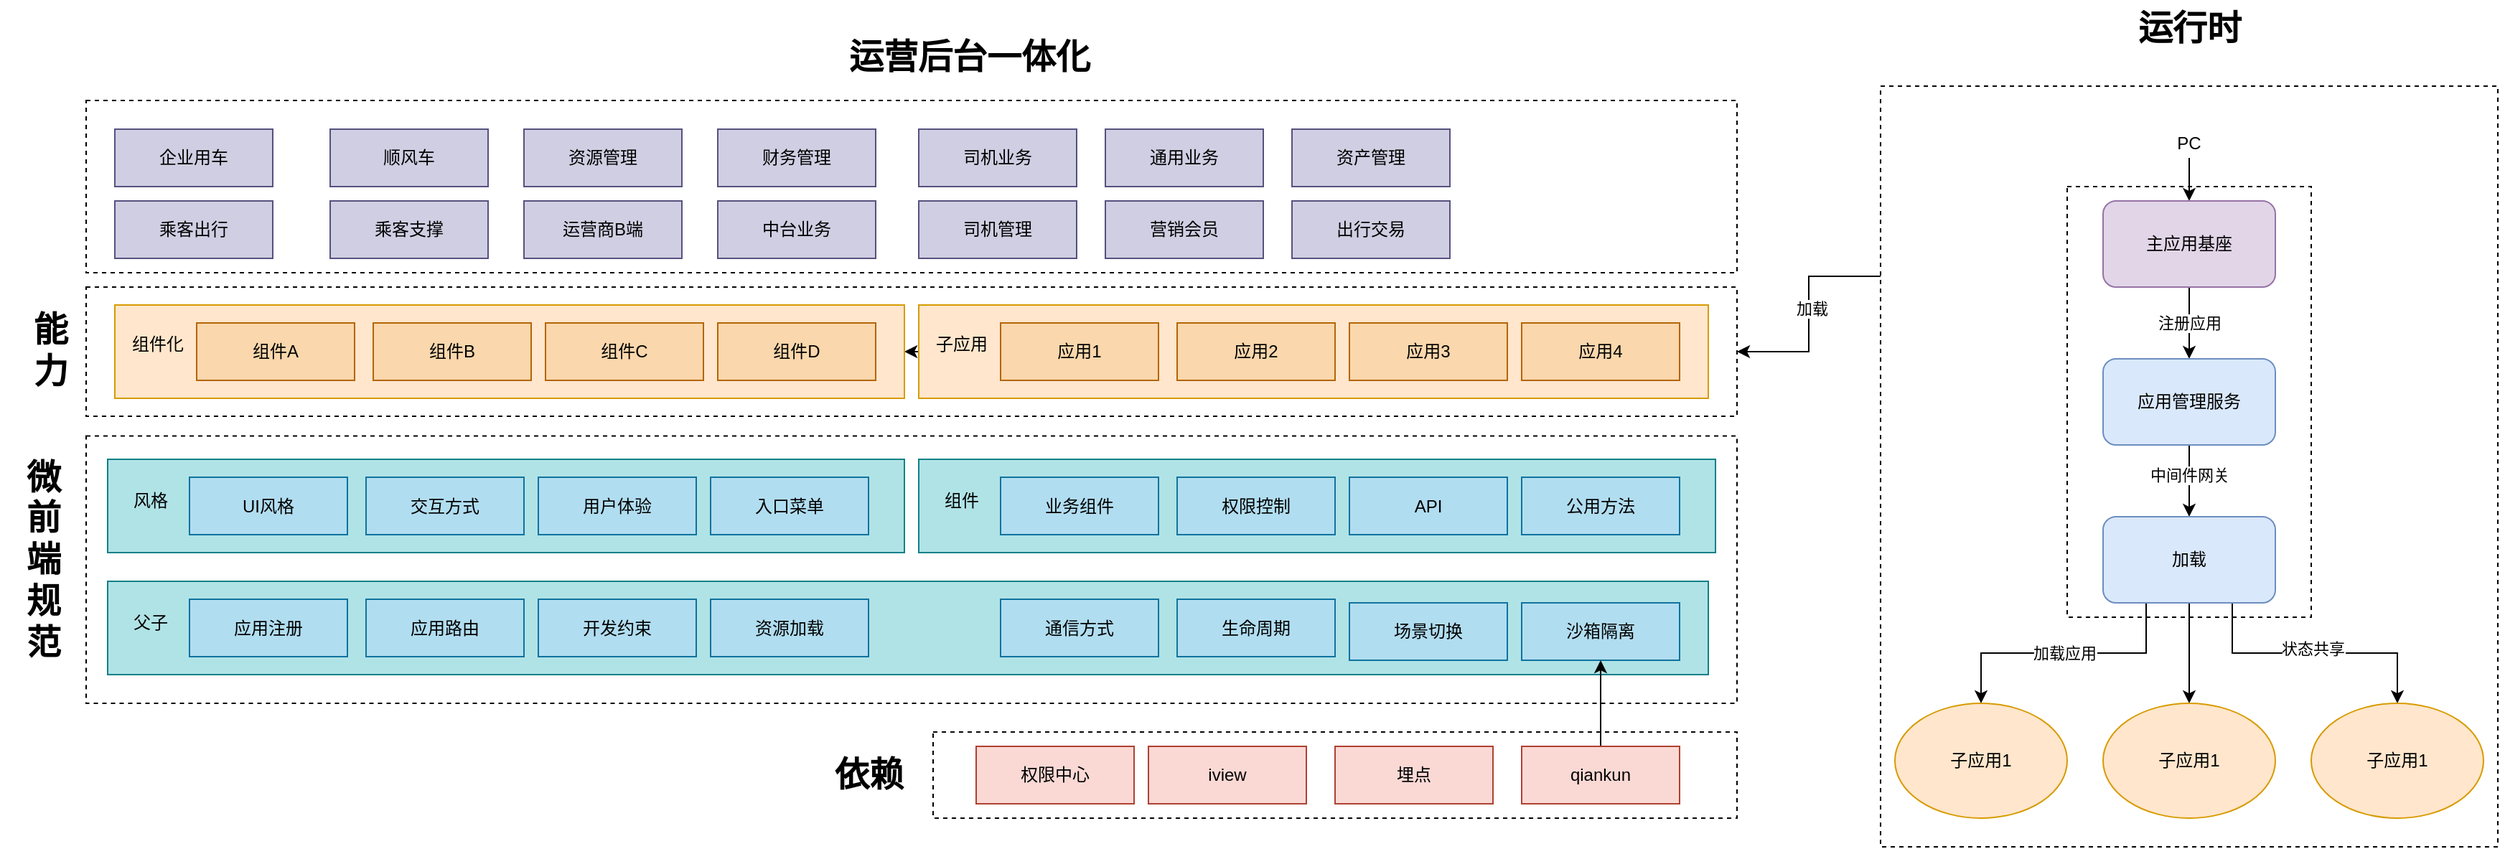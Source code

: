 <mxfile version="14.6.6" type="device"><diagram id="mC4KT3fztXYl9CYjZmOD" name="第 1 页"><mxGraphModel dx="2013" dy="703" grid="1" gridSize="10" guides="1" tooltips="1" connect="1" arrows="1" fold="1" page="1" pageScale="1" pageWidth="827" pageHeight="1169" math="0" shadow="0"><root><mxCell id="0"/><mxCell id="1" parent="0"/><mxCell id="tSczwuI4GlgGF78nVB5c-97" value="" style="rounded=0;whiteSpace=wrap;html=1;dashed=1;" vertex="1" parent="1"><mxGeometry x="-140" y="690" width="560" height="60" as="geometry"/></mxCell><mxCell id="tSczwuI4GlgGF78nVB5c-75" value="" style="rounded=0;whiteSpace=wrap;html=1;dashed=1;" vertex="1" parent="1"><mxGeometry x="-730" y="483.75" width="1150" height="186.25" as="geometry"/></mxCell><mxCell id="tSczwuI4GlgGF78nVB5c-120" style="edgeStyle=orthogonalEdgeStyle;rounded=0;orthogonalLoop=1;jettySize=auto;html=1;exitX=0;exitY=0.25;exitDx=0;exitDy=0;entryX=1;entryY=0.5;entryDx=0;entryDy=0;" edge="1" parent="1" source="tSczwuI4GlgGF78nVB5c-1" target="tSczwuI4GlgGF78nVB5c-28"><mxGeometry relative="1" as="geometry"/></mxCell><mxCell id="tSczwuI4GlgGF78nVB5c-121" value="加载" style="edgeLabel;html=1;align=center;verticalAlign=middle;resizable=0;points=[];" vertex="1" connectable="0" parent="tSczwuI4GlgGF78nVB5c-120"><mxGeometry x="-0.057" y="2" relative="1" as="geometry"><mxPoint as="offset"/></mxGeometry></mxCell><mxCell id="tSczwuI4GlgGF78nVB5c-1" value="" style="rounded=0;whiteSpace=wrap;html=1;dashed=1;" vertex="1" parent="1"><mxGeometry x="520" y="240" width="430" height="530" as="geometry"/></mxCell><mxCell id="tSczwuI4GlgGF78nVB5c-17" value="" style="rounded=0;whiteSpace=wrap;html=1;dashed=1;" vertex="1" parent="1"><mxGeometry x="650" y="310" width="170" height="300" as="geometry"/></mxCell><mxCell id="tSczwuI4GlgGF78nVB5c-14" style="edgeStyle=orthogonalEdgeStyle;rounded=0;orthogonalLoop=1;jettySize=auto;html=1;entryX=0.5;entryY=0;entryDx=0;entryDy=0;" edge="1" parent="1" source="tSczwuI4GlgGF78nVB5c-3" target="tSczwuI4GlgGF78nVB5c-5"><mxGeometry relative="1" as="geometry"/></mxCell><mxCell id="tSczwuI4GlgGF78nVB5c-3" value="PC" style="text;html=1;strokeColor=none;fillColor=none;align=center;verticalAlign=middle;whiteSpace=wrap;rounded=0;dashed=1;" vertex="1" parent="1"><mxGeometry x="715" y="270" width="40" height="20" as="geometry"/></mxCell><mxCell id="tSczwuI4GlgGF78nVB5c-15" value="注册应用" style="edgeStyle=orthogonalEdgeStyle;rounded=0;orthogonalLoop=1;jettySize=auto;html=1;" edge="1" parent="1" source="tSczwuI4GlgGF78nVB5c-5" target="tSczwuI4GlgGF78nVB5c-6"><mxGeometry relative="1" as="geometry"/></mxCell><mxCell id="tSczwuI4GlgGF78nVB5c-5" value="主应用基座" style="rounded=1;whiteSpace=wrap;html=1;fillColor=#e1d5e7;strokeColor=#9673a6;" vertex="1" parent="1"><mxGeometry x="675" y="320" width="120" height="60" as="geometry"/></mxCell><mxCell id="tSczwuI4GlgGF78nVB5c-16" style="edgeStyle=orthogonalEdgeStyle;rounded=0;orthogonalLoop=1;jettySize=auto;html=1;entryX=0.5;entryY=0;entryDx=0;entryDy=0;" edge="1" parent="1" source="tSczwuI4GlgGF78nVB5c-6" target="tSczwuI4GlgGF78nVB5c-7"><mxGeometry relative="1" as="geometry"/></mxCell><mxCell id="tSczwuI4GlgGF78nVB5c-26" value="中间件网关" style="edgeLabel;html=1;align=center;verticalAlign=middle;resizable=0;points=[];" vertex="1" connectable="0" parent="tSczwuI4GlgGF78nVB5c-16"><mxGeometry x="0.333" y="4" relative="1" as="geometry"><mxPoint x="-4" y="-13" as="offset"/></mxGeometry></mxCell><mxCell id="tSczwuI4GlgGF78nVB5c-6" value="应用管理服务" style="rounded=1;whiteSpace=wrap;html=1;fillColor=#dae8fc;strokeColor=#6c8ebf;" vertex="1" parent="1"><mxGeometry x="675" y="430" width="120" height="60" as="geometry"/></mxCell><mxCell id="tSczwuI4GlgGF78nVB5c-21" value="加载应用" style="edgeStyle=orthogonalEdgeStyle;rounded=0;orthogonalLoop=1;jettySize=auto;html=1;exitX=0.25;exitY=1;exitDx=0;exitDy=0;entryX=0.5;entryY=0;entryDx=0;entryDy=0;" edge="1" parent="1" source="tSczwuI4GlgGF78nVB5c-7" target="tSczwuI4GlgGF78nVB5c-9"><mxGeometry relative="1" as="geometry"/></mxCell><mxCell id="tSczwuI4GlgGF78nVB5c-22" style="edgeStyle=orthogonalEdgeStyle;rounded=0;orthogonalLoop=1;jettySize=auto;html=1;exitX=0.5;exitY=1;exitDx=0;exitDy=0;entryX=0.5;entryY=0;entryDx=0;entryDy=0;" edge="1" parent="1" source="tSczwuI4GlgGF78nVB5c-7" target="tSczwuI4GlgGF78nVB5c-12"><mxGeometry relative="1" as="geometry"/></mxCell><mxCell id="tSczwuI4GlgGF78nVB5c-23" style="edgeStyle=orthogonalEdgeStyle;rounded=0;orthogonalLoop=1;jettySize=auto;html=1;exitX=0.75;exitY=1;exitDx=0;exitDy=0;entryX=0.5;entryY=0;entryDx=0;entryDy=0;" edge="1" parent="1" source="tSczwuI4GlgGF78nVB5c-7" target="tSczwuI4GlgGF78nVB5c-13"><mxGeometry relative="1" as="geometry"/></mxCell><mxCell id="tSczwuI4GlgGF78nVB5c-24" value="状态共享" style="edgeLabel;html=1;align=center;verticalAlign=middle;resizable=0;points=[];" vertex="1" connectable="0" parent="tSczwuI4GlgGF78nVB5c-23"><mxGeometry x="-0.015" y="4" relative="1" as="geometry"><mxPoint y="1" as="offset"/></mxGeometry></mxCell><mxCell id="tSczwuI4GlgGF78nVB5c-7" value="加载" style="rounded=1;whiteSpace=wrap;html=1;fillColor=#dae8fc;strokeColor=#6c8ebf;" vertex="1" parent="1"><mxGeometry x="675" y="540" width="120" height="60" as="geometry"/></mxCell><mxCell id="tSczwuI4GlgGF78nVB5c-9" value="子应用1" style="ellipse;whiteSpace=wrap;html=1;fillColor=#ffe6cc;strokeColor=#d79b00;" vertex="1" parent="1"><mxGeometry x="530" y="670" width="120" height="80" as="geometry"/></mxCell><mxCell id="tSczwuI4GlgGF78nVB5c-12" value="子应用1" style="ellipse;whiteSpace=wrap;html=1;fillColor=#ffe6cc;strokeColor=#d79b00;" vertex="1" parent="1"><mxGeometry x="675" y="670" width="120" height="80" as="geometry"/></mxCell><mxCell id="tSczwuI4GlgGF78nVB5c-13" value="子应用1" style="ellipse;whiteSpace=wrap;html=1;fillColor=#ffe6cc;strokeColor=#d79b00;" vertex="1" parent="1"><mxGeometry x="820" y="670" width="120" height="80" as="geometry"/></mxCell><mxCell id="tSczwuI4GlgGF78nVB5c-27" value="运行时" style="text;strokeColor=none;fillColor=none;html=1;fontSize=24;fontStyle=1;verticalAlign=middle;align=center;dashed=1;" vertex="1" parent="1"><mxGeometry x="685" y="180" width="100" height="40" as="geometry"/></mxCell><mxCell id="tSczwuI4GlgGF78nVB5c-28" value="" style="rounded=0;whiteSpace=wrap;html=1;dashed=1;" vertex="1" parent="1"><mxGeometry x="-730" y="380" width="1150" height="90" as="geometry"/></mxCell><mxCell id="tSczwuI4GlgGF78nVB5c-100" style="edgeStyle=orthogonalEdgeStyle;rounded=0;orthogonalLoop=1;jettySize=auto;html=1;exitX=0;exitY=0.5;exitDx=0;exitDy=0;entryX=1;entryY=0.5;entryDx=0;entryDy=0;" edge="1" parent="1" source="tSczwuI4GlgGF78nVB5c-35" target="tSczwuI4GlgGF78nVB5c-41"><mxGeometry relative="1" as="geometry"/></mxCell><mxCell id="tSczwuI4GlgGF78nVB5c-35" value="" style="rounded=0;whiteSpace=wrap;html=1;fillColor=#ffe6cc;strokeColor=#d79b00;" vertex="1" parent="1"><mxGeometry x="-150" y="392.5" width="550" height="65" as="geometry"/></mxCell><mxCell id="tSczwuI4GlgGF78nVB5c-36" value="子应用" style="text;html=1;strokeColor=none;fillColor=none;align=center;verticalAlign=middle;whiteSpace=wrap;rounded=0;" vertex="1" parent="1"><mxGeometry x="-140" y="410" width="40" height="20" as="geometry"/></mxCell><mxCell id="tSczwuI4GlgGF78nVB5c-37" value="应用1" style="rounded=0;whiteSpace=wrap;html=1;fillColor=#fad7ac;strokeColor=#b46504;" vertex="1" parent="1"><mxGeometry x="-93" y="405" width="110" height="40" as="geometry"/></mxCell><mxCell id="tSczwuI4GlgGF78nVB5c-38" value="应用3" style="rounded=0;whiteSpace=wrap;html=1;fillColor=#fad7ac;strokeColor=#b46504;" vertex="1" parent="1"><mxGeometry x="150" y="405" width="110" height="40" as="geometry"/></mxCell><mxCell id="tSczwuI4GlgGF78nVB5c-39" value="应用2" style="rounded=0;whiteSpace=wrap;html=1;fillColor=#fad7ac;strokeColor=#b46504;" vertex="1" parent="1"><mxGeometry x="30" y="405" width="110" height="40" as="geometry"/></mxCell><mxCell id="tSczwuI4GlgGF78nVB5c-40" value="应用4" style="rounded=0;whiteSpace=wrap;html=1;fillColor=#fad7ac;strokeColor=#b46504;" vertex="1" parent="1"><mxGeometry x="270" y="405" width="110" height="40" as="geometry"/></mxCell><mxCell id="tSczwuI4GlgGF78nVB5c-41" value="" style="rounded=0;whiteSpace=wrap;html=1;fillColor=#ffe6cc;strokeColor=#d79b00;" vertex="1" parent="1"><mxGeometry x="-710" y="392.5" width="550" height="65" as="geometry"/></mxCell><mxCell id="tSczwuI4GlgGF78nVB5c-42" value="组件化" style="text;html=1;strokeColor=none;fillColor=none;align=center;verticalAlign=middle;whiteSpace=wrap;rounded=0;" vertex="1" parent="1"><mxGeometry x="-700" y="410" width="40" height="20" as="geometry"/></mxCell><mxCell id="tSczwuI4GlgGF78nVB5c-43" value="组件A" style="rounded=0;whiteSpace=wrap;html=1;fillColor=#fad7ac;strokeColor=#b46504;" vertex="1" parent="1"><mxGeometry x="-653" y="405" width="110" height="40" as="geometry"/></mxCell><mxCell id="tSczwuI4GlgGF78nVB5c-44" value="组件C" style="rounded=0;whiteSpace=wrap;html=1;fillColor=#fad7ac;strokeColor=#b46504;" vertex="1" parent="1"><mxGeometry x="-410" y="405" width="110" height="40" as="geometry"/></mxCell><mxCell id="tSczwuI4GlgGF78nVB5c-45" value="组件B" style="rounded=0;whiteSpace=wrap;html=1;fillColor=#fad7ac;strokeColor=#b46504;" vertex="1" parent="1"><mxGeometry x="-530" y="405" width="110" height="40" as="geometry"/></mxCell><mxCell id="tSczwuI4GlgGF78nVB5c-46" value="组件D" style="rounded=0;whiteSpace=wrap;html=1;fillColor=#fad7ac;strokeColor=#b46504;" vertex="1" parent="1"><mxGeometry x="-290" y="405" width="110" height="40" as="geometry"/></mxCell><mxCell id="tSczwuI4GlgGF78nVB5c-47" value="" style="rounded=0;whiteSpace=wrap;html=1;fillColor=#b0e3e6;strokeColor=#0e8088;" vertex="1" parent="1"><mxGeometry x="-715" y="585" width="1115" height="65" as="geometry"/></mxCell><mxCell id="tSczwuI4GlgGF78nVB5c-48" value="父子" style="text;html=1;strokeColor=none;fillColor=none;align=center;verticalAlign=middle;whiteSpace=wrap;rounded=0;" vertex="1" parent="1"><mxGeometry x="-705" y="602.5" width="40" height="22.5" as="geometry"/></mxCell><mxCell id="tSczwuI4GlgGF78nVB5c-49" value="应用注册" style="rounded=0;whiteSpace=wrap;html=1;fillColor=#b1ddf0;strokeColor=#10739e;" vertex="1" parent="1"><mxGeometry x="-658" y="597.5" width="110" height="40" as="geometry"/></mxCell><mxCell id="tSczwuI4GlgGF78nVB5c-50" value="开发约束" style="rounded=0;whiteSpace=wrap;html=1;fillColor=#b1ddf0;strokeColor=#10739e;" vertex="1" parent="1"><mxGeometry x="-415" y="597.5" width="110" height="40" as="geometry"/></mxCell><mxCell id="tSczwuI4GlgGF78nVB5c-51" value="应用路由" style="rounded=0;whiteSpace=wrap;html=1;fillColor=#b1ddf0;strokeColor=#10739e;" vertex="1" parent="1"><mxGeometry x="-535" y="597.5" width="110" height="40" as="geometry"/></mxCell><mxCell id="tSczwuI4GlgGF78nVB5c-52" value="资源加载" style="rounded=0;whiteSpace=wrap;html=1;fillColor=#b1ddf0;strokeColor=#10739e;" vertex="1" parent="1"><mxGeometry x="-295" y="597.5" width="110" height="40" as="geometry"/></mxCell><mxCell id="tSczwuI4GlgGF78nVB5c-53" value="通信方式" style="rounded=0;whiteSpace=wrap;html=1;fillColor=#b1ddf0;strokeColor=#10739e;" vertex="1" parent="1"><mxGeometry x="-93" y="597.5" width="110" height="40" as="geometry"/></mxCell><mxCell id="tSczwuI4GlgGF78nVB5c-54" value="生命周期" style="rounded=0;whiteSpace=wrap;html=1;fillColor=#b1ddf0;strokeColor=#10739e;" vertex="1" parent="1"><mxGeometry x="30" y="597.5" width="110" height="40" as="geometry"/></mxCell><mxCell id="tSczwuI4GlgGF78nVB5c-55" value="沙箱隔离" style="rounded=0;whiteSpace=wrap;html=1;fillColor=#b1ddf0;strokeColor=#10739e;" vertex="1" parent="1"><mxGeometry x="270" y="600" width="110" height="40" as="geometry"/></mxCell><mxCell id="tSczwuI4GlgGF78nVB5c-56" value="场景切换" style="rounded=0;whiteSpace=wrap;html=1;fillColor=#b1ddf0;strokeColor=#10739e;" vertex="1" parent="1"><mxGeometry x="150" y="600" width="110" height="40" as="geometry"/></mxCell><mxCell id="tSczwuI4GlgGF78nVB5c-57" value="" style="rounded=0;whiteSpace=wrap;html=1;fillColor=#b0e3e6;strokeColor=#0e8088;" vertex="1" parent="1"><mxGeometry x="-715" y="500" width="555" height="65" as="geometry"/></mxCell><mxCell id="tSczwuI4GlgGF78nVB5c-58" value="风格" style="text;html=1;strokeColor=none;fillColor=none;align=center;verticalAlign=middle;whiteSpace=wrap;rounded=0;" vertex="1" parent="1"><mxGeometry x="-705" y="517.5" width="40" height="22.5" as="geometry"/></mxCell><mxCell id="tSczwuI4GlgGF78nVB5c-59" value="UI风格" style="rounded=0;whiteSpace=wrap;html=1;fillColor=#b1ddf0;strokeColor=#10739e;" vertex="1" parent="1"><mxGeometry x="-658" y="512.5" width="110" height="40" as="geometry"/></mxCell><mxCell id="tSczwuI4GlgGF78nVB5c-60" value="用户体验" style="rounded=0;whiteSpace=wrap;html=1;fillColor=#b1ddf0;strokeColor=#10739e;" vertex="1" parent="1"><mxGeometry x="-415" y="512.5" width="110" height="40" as="geometry"/></mxCell><mxCell id="tSczwuI4GlgGF78nVB5c-61" value="交互方式" style="rounded=0;whiteSpace=wrap;html=1;fillColor=#b1ddf0;strokeColor=#10739e;" vertex="1" parent="1"><mxGeometry x="-535" y="512.5" width="110" height="40" as="geometry"/></mxCell><mxCell id="tSczwuI4GlgGF78nVB5c-62" value="入口菜单" style="rounded=0;whiteSpace=wrap;html=1;fillColor=#b1ddf0;strokeColor=#10739e;" vertex="1" parent="1"><mxGeometry x="-295" y="512.5" width="110" height="40" as="geometry"/></mxCell><mxCell id="tSczwuI4GlgGF78nVB5c-67" value="" style="rounded=0;whiteSpace=wrap;html=1;fillColor=#b0e3e6;strokeColor=#0e8088;" vertex="1" parent="1"><mxGeometry x="-150" y="500" width="555" height="65" as="geometry"/></mxCell><mxCell id="tSczwuI4GlgGF78nVB5c-68" value="组件" style="text;html=1;strokeColor=none;fillColor=none;align=center;verticalAlign=middle;whiteSpace=wrap;rounded=0;" vertex="1" parent="1"><mxGeometry x="-140" y="517.5" width="40" height="22.5" as="geometry"/></mxCell><mxCell id="tSczwuI4GlgGF78nVB5c-69" value="业务组件" style="rounded=0;whiteSpace=wrap;html=1;fillColor=#b1ddf0;strokeColor=#10739e;" vertex="1" parent="1"><mxGeometry x="-93" y="512.5" width="110" height="40" as="geometry"/></mxCell><mxCell id="tSczwuI4GlgGF78nVB5c-70" value="API" style="rounded=0;whiteSpace=wrap;html=1;fillColor=#b1ddf0;strokeColor=#10739e;" vertex="1" parent="1"><mxGeometry x="150" y="512.5" width="110" height="40" as="geometry"/></mxCell><mxCell id="tSczwuI4GlgGF78nVB5c-71" value="权限控制" style="rounded=0;whiteSpace=wrap;html=1;fillColor=#b1ddf0;strokeColor=#10739e;" vertex="1" parent="1"><mxGeometry x="30" y="512.5" width="110" height="40" as="geometry"/></mxCell><mxCell id="tSczwuI4GlgGF78nVB5c-72" value="公用方法" style="rounded=0;whiteSpace=wrap;html=1;fillColor=#b1ddf0;strokeColor=#10739e;" vertex="1" parent="1"><mxGeometry x="270" y="512.5" width="110" height="40" as="geometry"/></mxCell><mxCell id="tSczwuI4GlgGF78nVB5c-76" value="微&lt;br&gt;前&lt;br&gt;端&lt;br&gt;规&lt;br&gt;范" style="text;strokeColor=none;fillColor=none;html=1;fontSize=24;fontStyle=1;verticalAlign=middle;align=center;" vertex="1" parent="1"><mxGeometry x="-790" y="489.5" width="60" height="161" as="geometry"/></mxCell><mxCell id="tSczwuI4GlgGF78nVB5c-77" value="能&lt;br&gt;力" style="text;strokeColor=none;fillColor=none;html=1;fontSize=24;fontStyle=1;verticalAlign=middle;align=center;" vertex="1" parent="1"><mxGeometry x="-780" y="390" width="50" height="67.5" as="geometry"/></mxCell><mxCell id="tSczwuI4GlgGF78nVB5c-88" value="iview" style="rounded=0;whiteSpace=wrap;html=1;fillColor=#fad9d5;strokeColor=#ae4132;" vertex="1" parent="1"><mxGeometry x="10" y="700" width="110" height="40" as="geometry"/></mxCell><mxCell id="tSczwuI4GlgGF78nVB5c-95" style="edgeStyle=orthogonalEdgeStyle;rounded=0;orthogonalLoop=1;jettySize=auto;html=1;" edge="1" parent="1" source="tSczwuI4GlgGF78nVB5c-89" target="tSczwuI4GlgGF78nVB5c-55"><mxGeometry relative="1" as="geometry"/></mxCell><mxCell id="tSczwuI4GlgGF78nVB5c-89" value="qiankun" style="rounded=0;whiteSpace=wrap;html=1;fillColor=#fad9d5;strokeColor=#ae4132;" vertex="1" parent="1"><mxGeometry x="270" y="700" width="110" height="40" as="geometry"/></mxCell><mxCell id="tSczwuI4GlgGF78nVB5c-90" value="埋点" style="rounded=0;whiteSpace=wrap;html=1;fillColor=#fad9d5;strokeColor=#ae4132;" vertex="1" parent="1"><mxGeometry x="140" y="700" width="110" height="40" as="geometry"/></mxCell><mxCell id="tSczwuI4GlgGF78nVB5c-92" value="依赖" style="text;strokeColor=none;fillColor=none;html=1;fontSize=24;fontStyle=1;verticalAlign=middle;align=center;" vertex="1" parent="1"><mxGeometry x="-210" y="686.25" width="50" height="67.5" as="geometry"/></mxCell><mxCell id="tSczwuI4GlgGF78nVB5c-98" value="" style="rounded=0;whiteSpace=wrap;html=1;dashed=1;" vertex="1" parent="1"><mxGeometry x="-730" y="250" width="1150" height="120" as="geometry"/></mxCell><mxCell id="tSczwuI4GlgGF78nVB5c-99" value="运营后台一体化" style="text;strokeColor=none;fillColor=none;html=1;fontSize=24;fontStyle=1;verticalAlign=middle;align=center;" vertex="1" parent="1"><mxGeometry x="-290" y="189" width="350" height="61" as="geometry"/></mxCell><mxCell id="tSczwuI4GlgGF78nVB5c-104" value="乘客支撑" style="rounded=0;whiteSpace=wrap;html=1;fillColor=#d0cee2;strokeColor=#56517e;" vertex="1" parent="1"><mxGeometry x="-560" y="320" width="110" height="40" as="geometry"/></mxCell><mxCell id="tSczwuI4GlgGF78nVB5c-105" value="乘客出行" style="rounded=0;whiteSpace=wrap;html=1;fillColor=#d0cee2;strokeColor=#56517e;" vertex="1" parent="1"><mxGeometry x="-710" y="320" width="110" height="40" as="geometry"/></mxCell><mxCell id="tSczwuI4GlgGF78nVB5c-106" value="运营商B端" style="rounded=0;whiteSpace=wrap;html=1;fillColor=#d0cee2;strokeColor=#56517e;" vertex="1" parent="1"><mxGeometry x="-425" y="320" width="110" height="40" as="geometry"/></mxCell><mxCell id="tSczwuI4GlgGF78nVB5c-107" value="司机管理" style="rounded=0;whiteSpace=wrap;html=1;fillColor=#d0cee2;strokeColor=#56517e;" vertex="1" parent="1"><mxGeometry x="-150" y="320" width="110" height="40" as="geometry"/></mxCell><mxCell id="tSczwuI4GlgGF78nVB5c-108" value="司机业务" style="rounded=0;whiteSpace=wrap;html=1;fillColor=#d0cee2;strokeColor=#56517e;" vertex="1" parent="1"><mxGeometry x="-150" y="270" width="110" height="40" as="geometry"/></mxCell><mxCell id="tSczwuI4GlgGF78nVB5c-109" value="营销会员" style="rounded=0;whiteSpace=wrap;html=1;fillColor=#d0cee2;strokeColor=#56517e;" vertex="1" parent="1"><mxGeometry x="-20" y="320" width="110" height="40" as="geometry"/></mxCell><mxCell id="tSczwuI4GlgGF78nVB5c-110" value="资产管理" style="rounded=0;whiteSpace=wrap;html=1;fillColor=#d0cee2;strokeColor=#56517e;" vertex="1" parent="1"><mxGeometry x="110" y="270" width="110" height="40" as="geometry"/></mxCell><mxCell id="tSczwuI4GlgGF78nVB5c-111" value="企业用车" style="rounded=0;whiteSpace=wrap;html=1;fillColor=#d0cee2;strokeColor=#56517e;" vertex="1" parent="1"><mxGeometry x="-710" y="270" width="110" height="40" as="geometry"/></mxCell><mxCell id="tSczwuI4GlgGF78nVB5c-112" value="顺风车" style="rounded=0;whiteSpace=wrap;html=1;fillColor=#d0cee2;strokeColor=#56517e;" vertex="1" parent="1"><mxGeometry x="-560" y="270" width="110" height="40" as="geometry"/></mxCell><mxCell id="tSczwuI4GlgGF78nVB5c-113" value="资源管理&lt;span style=&quot;color: rgba(0 , 0 , 0 , 0) ; font-family: monospace ; font-size: 0px&quot;&gt;%3CmxGraphModel%3E%3Croot%3E%3CmxCell%20id%3D%220%22%2F%3E%3CmxCell%20id%3D%221%22%20parent%3D%220%22%2F%3E%3CmxCell%20id%3D%222%22%20value%3D%22%E9%A1%BA%E9%A3%8E%E8%BD%A6%22%20style%3D%22rounded%3D0%3BwhiteSpace%3Dwrap%3Bhtml%3D1%3BfillColor%3D%23d0cee2%3BstrokeColor%3D%2356517e%3B%22%20vertex%3D%221%22%20parent%3D%221%22%3E%3CmxGeometry%20x%3D%22-580%22%20y%3D%22270%22%20width%3D%22110%22%20height%3D%2240%22%20as%3D%22geometry%22%2F%3E%3C%2FmxCell%3E%3C%2Froot%3E%3C%2FmxGraphModel%3E&lt;/span&gt;" style="rounded=0;whiteSpace=wrap;html=1;fillColor=#d0cee2;strokeColor=#56517e;" vertex="1" parent="1"><mxGeometry x="-425" y="270" width="110" height="40" as="geometry"/></mxCell><mxCell id="tSczwuI4GlgGF78nVB5c-114" value="财务管理" style="rounded=0;whiteSpace=wrap;html=1;fillColor=#d0cee2;strokeColor=#56517e;" vertex="1" parent="1"><mxGeometry x="-290" y="270" width="110" height="40" as="geometry"/></mxCell><mxCell id="tSczwuI4GlgGF78nVB5c-115" value="中台业务" style="rounded=0;whiteSpace=wrap;html=1;fillColor=#d0cee2;strokeColor=#56517e;" vertex="1" parent="1"><mxGeometry x="-290" y="320" width="110" height="40" as="geometry"/></mxCell><mxCell id="tSczwuI4GlgGF78nVB5c-116" value="通用业务" style="rounded=0;whiteSpace=wrap;html=1;fillColor=#d0cee2;strokeColor=#56517e;" vertex="1" parent="1"><mxGeometry x="-20" y="270" width="110" height="40" as="geometry"/></mxCell><mxCell id="tSczwuI4GlgGF78nVB5c-117" value="出行交易" style="rounded=0;whiteSpace=wrap;html=1;fillColor=#d0cee2;strokeColor=#56517e;" vertex="1" parent="1"><mxGeometry x="110" y="320" width="110" height="40" as="geometry"/></mxCell><mxCell id="tSczwuI4GlgGF78nVB5c-122" value="权限中心" style="rounded=0;whiteSpace=wrap;html=1;fillColor=#fad9d5;strokeColor=#ae4132;" vertex="1" parent="1"><mxGeometry x="-110" y="700" width="110" height="40" as="geometry"/></mxCell></root></mxGraphModel></diagram></mxfile>